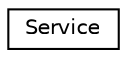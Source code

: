 digraph "Graphical Class Hierarchy"
{
 // LATEX_PDF_SIZE
  edge [fontname="Helvetica",fontsize="10",labelfontname="Helvetica",labelfontsize="10"];
  node [fontname="Helvetica",fontsize="10",shape=record];
  rankdir="LR";
  Node0 [label="Service",height=0.2,width=0.4,color="black", fillcolor="white", style="filled",URL="$structService.html",tooltip=" "];
}
